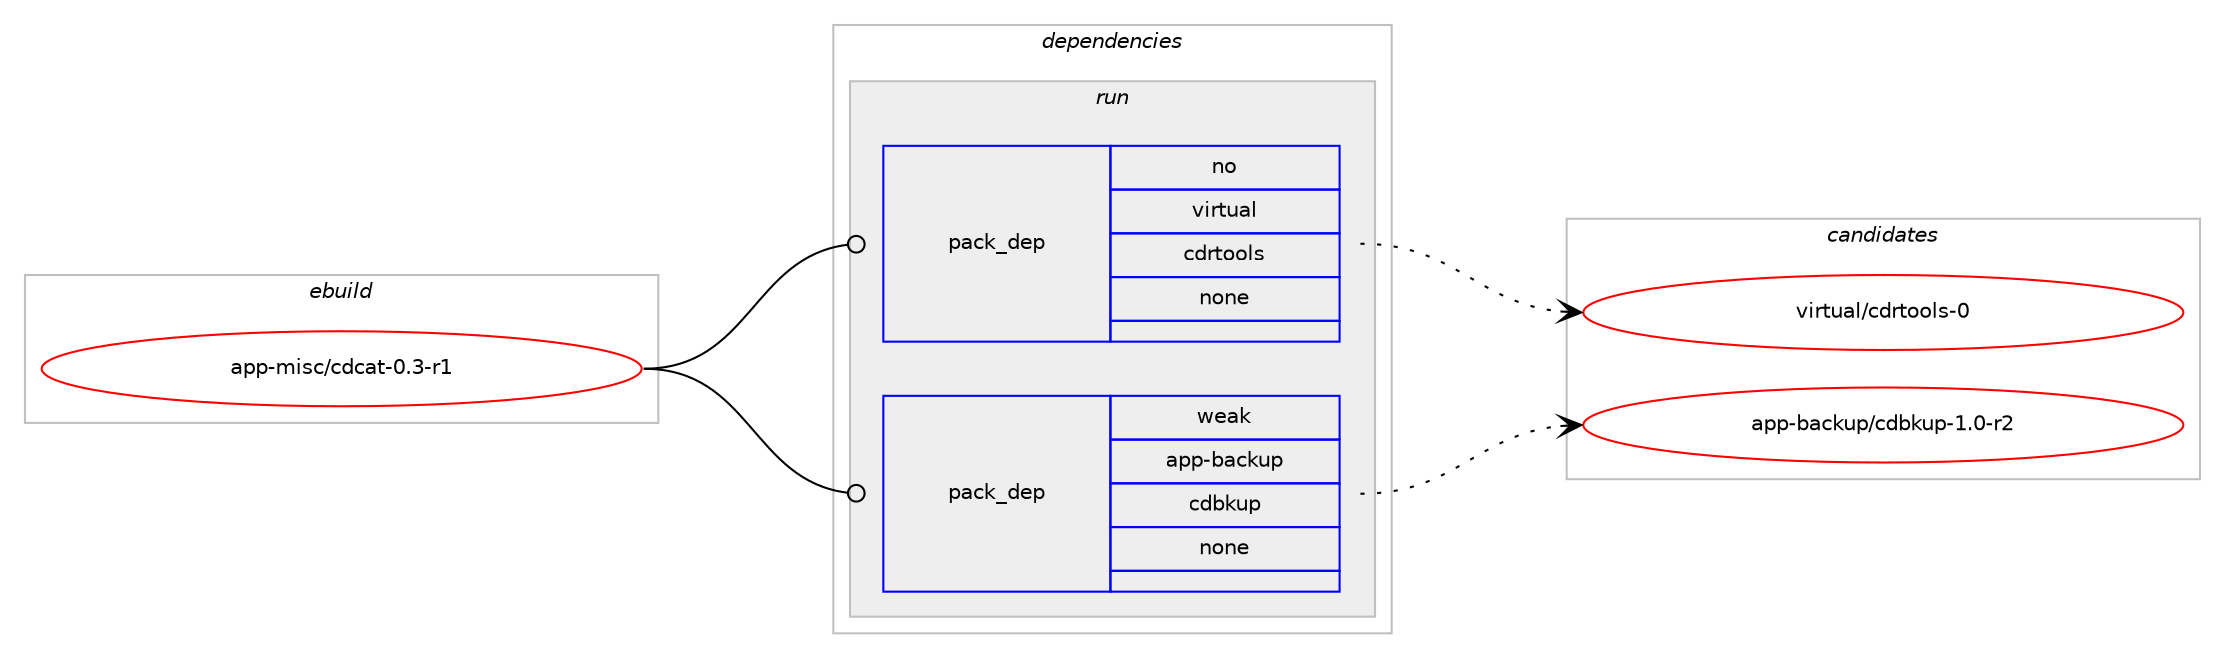 digraph prolog {

# *************
# Graph options
# *************

newrank=true;
concentrate=true;
compound=true;
graph [rankdir=LR,fontname=Helvetica,fontsize=10,ranksep=1.5];#, ranksep=2.5, nodesep=0.2];
edge  [arrowhead=vee];
node  [fontname=Helvetica,fontsize=10];

# **********
# The ebuild
# **********

subgraph cluster_leftcol {
color=gray;
rank=same;
label=<<i>ebuild</i>>;
id [label="app-misc/cdcat-0.3-r1", color=red, width=4, href="../app-misc/cdcat-0.3-r1.svg"];
}

# ****************
# The dependencies
# ****************

subgraph cluster_midcol {
color=gray;
label=<<i>dependencies</i>>;
subgraph cluster_compile {
fillcolor="#eeeeee";
style=filled;
label=<<i>compile</i>>;
}
subgraph cluster_compileandrun {
fillcolor="#eeeeee";
style=filled;
label=<<i>compile and run</i>>;
}
subgraph cluster_run {
fillcolor="#eeeeee";
style=filled;
label=<<i>run</i>>;
subgraph pack370004 {
dependency497934 [label=<<TABLE BORDER="0" CELLBORDER="1" CELLSPACING="0" CELLPADDING="4" WIDTH="220"><TR><TD ROWSPAN="6" CELLPADDING="30">pack_dep</TD></TR><TR><TD WIDTH="110">no</TD></TR><TR><TD>virtual</TD></TR><TR><TD>cdrtools</TD></TR><TR><TD>none</TD></TR><TR><TD></TD></TR></TABLE>>, shape=none, color=blue];
}
id:e -> dependency497934:w [weight=20,style="solid",arrowhead="odot"];
subgraph pack370005 {
dependency497935 [label=<<TABLE BORDER="0" CELLBORDER="1" CELLSPACING="0" CELLPADDING="4" WIDTH="220"><TR><TD ROWSPAN="6" CELLPADDING="30">pack_dep</TD></TR><TR><TD WIDTH="110">weak</TD></TR><TR><TD>app-backup</TD></TR><TR><TD>cdbkup</TD></TR><TR><TD>none</TD></TR><TR><TD></TD></TR></TABLE>>, shape=none, color=blue];
}
id:e -> dependency497935:w [weight=20,style="solid",arrowhead="odot"];
}
}

# **************
# The candidates
# **************

subgraph cluster_choices {
rank=same;
color=gray;
label=<<i>candidates</i>>;

subgraph choice370004 {
color=black;
nodesep=1;
choice1181051141161179710847991001141161111111081154548 [label="virtual/cdrtools-0", color=red, width=4,href="../virtual/cdrtools-0.svg"];
dependency497934:e -> choice1181051141161179710847991001141161111111081154548:w [style=dotted,weight="100"];
}
subgraph choice370005 {
color=black;
nodesep=1;
choice9711211245989799107117112479910098107117112454946484511450 [label="app-backup/cdbkup-1.0-r2", color=red, width=4,href="../app-backup/cdbkup-1.0-r2.svg"];
dependency497935:e -> choice9711211245989799107117112479910098107117112454946484511450:w [style=dotted,weight="100"];
}
}

}
